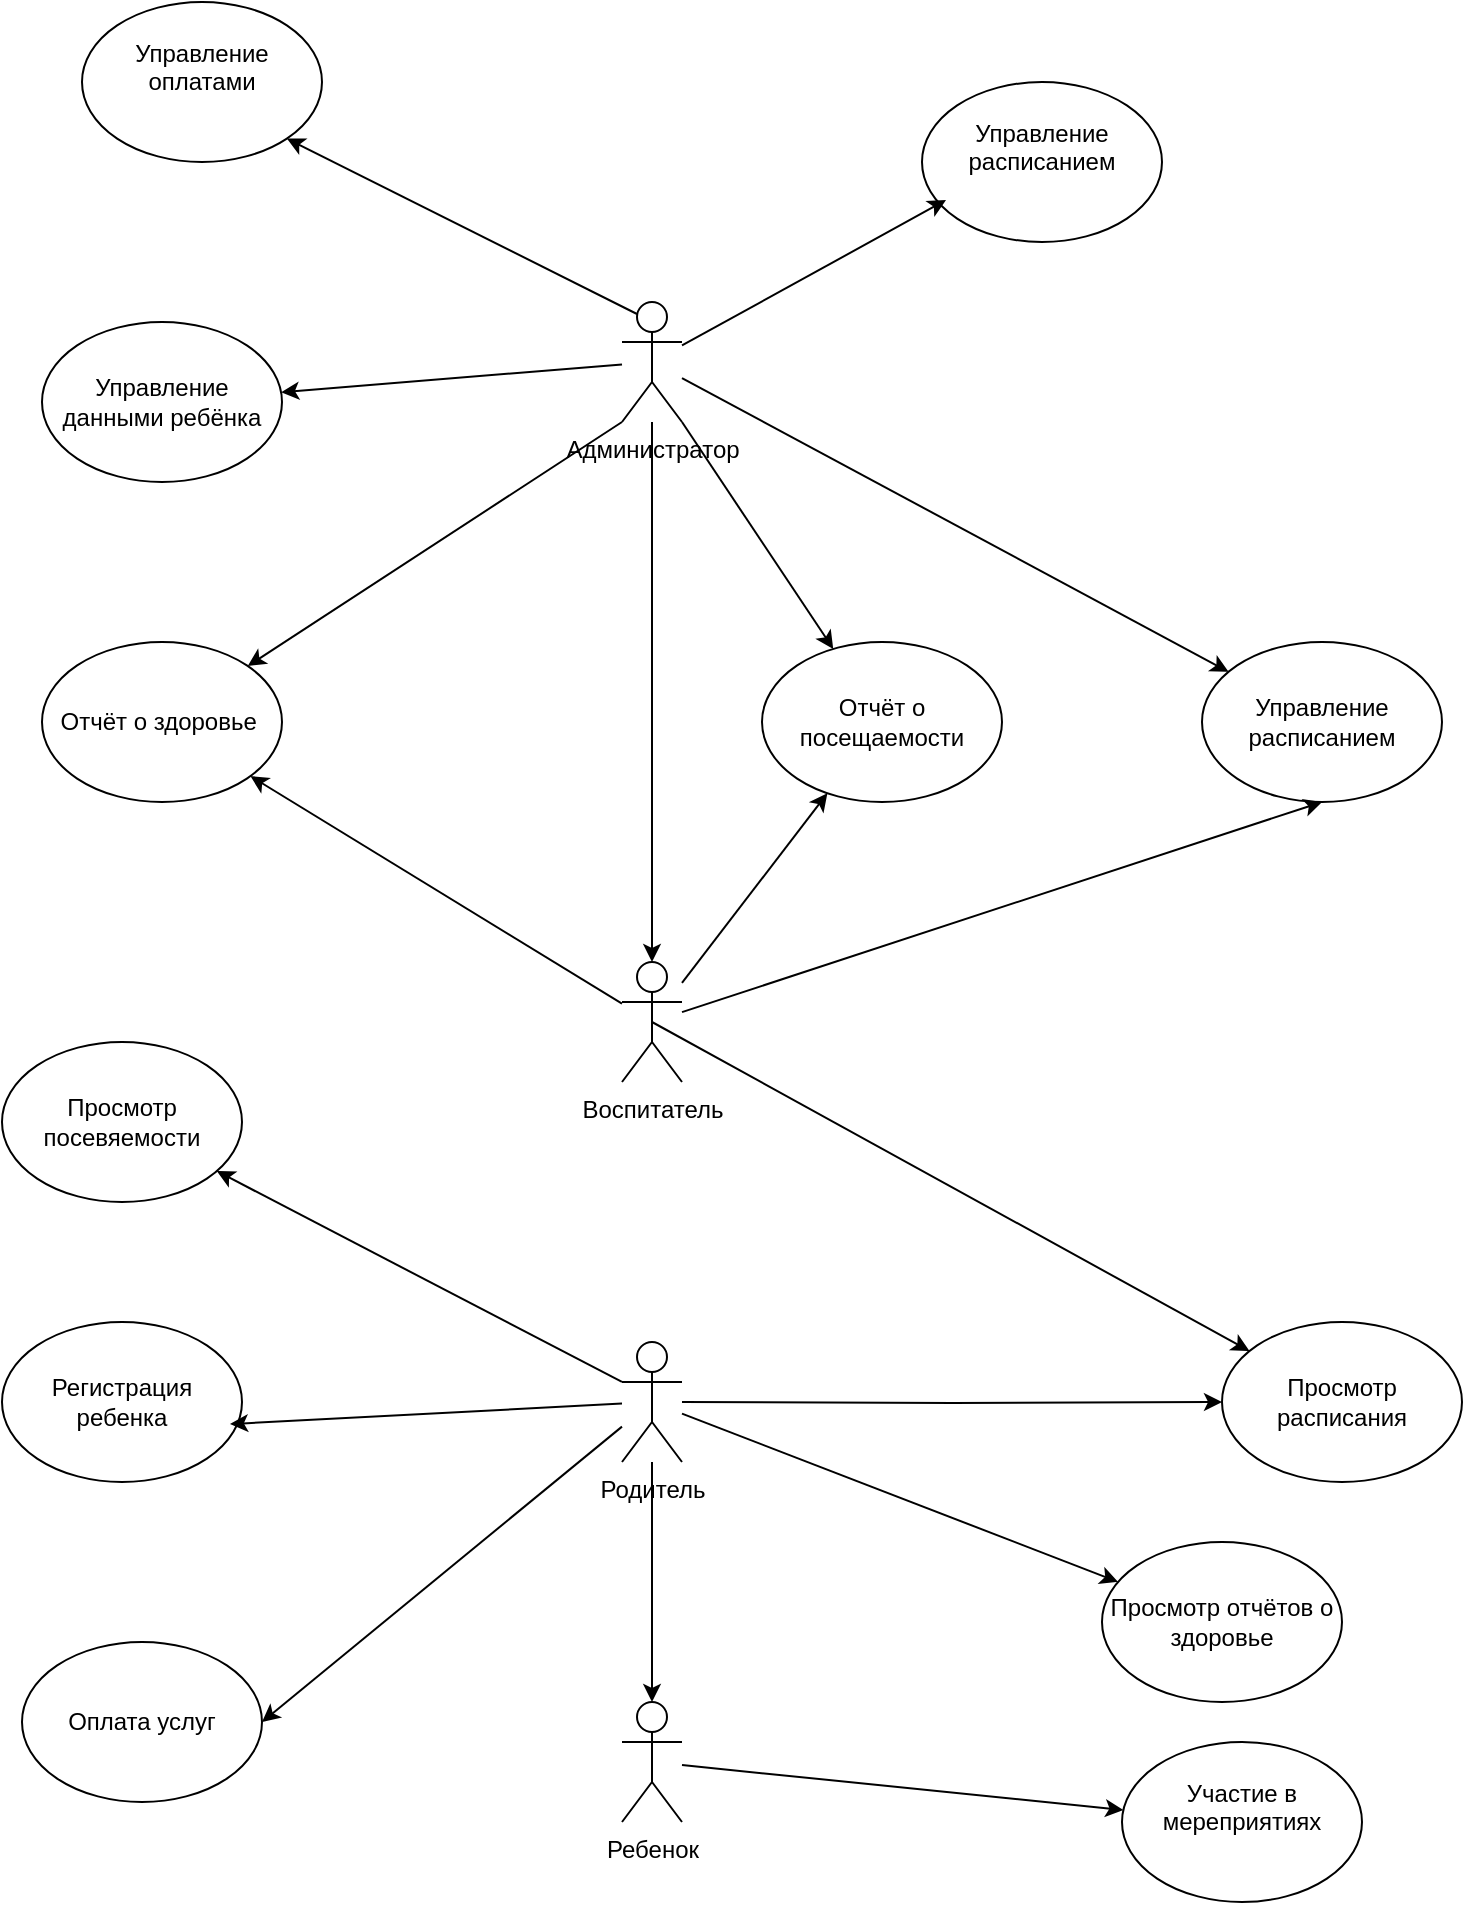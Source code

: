 <mxfile version="24.7.17">
  <diagram name="Страница — 1" id="JhYj_vD1oDHe3TchMerE">
    <mxGraphModel dx="2033" dy="1115" grid="1" gridSize="10" guides="1" tooltips="1" connect="1" arrows="1" fold="1" page="1" pageScale="1" pageWidth="827" pageHeight="1169" math="0" shadow="0">
      <root>
        <mxCell id="0" />
        <mxCell id="1" parent="0" />
        <mxCell id="gJASIYftODzr1YJiG5xK-2" value="Воспитатель" style="shape=umlActor;verticalLabelPosition=bottom;verticalAlign=top;html=1;outlineConnect=0;" vertex="1" parent="1">
          <mxGeometry x="360" y="640" width="30" height="60" as="geometry" />
        </mxCell>
        <mxCell id="gJASIYftODzr1YJiG5xK-6" value="Регистрация ребенка" style="ellipse;whiteSpace=wrap;html=1;" vertex="1" parent="1">
          <mxGeometry x="50" y="820" width="120" height="80" as="geometry" />
        </mxCell>
        <mxCell id="gJASIYftODzr1YJiG5xK-8" value="Оплата услуг" style="ellipse;whiteSpace=wrap;html=1;" vertex="1" parent="1">
          <mxGeometry x="60" y="980" width="120" height="80" as="geometry" />
        </mxCell>
        <mxCell id="gJASIYftODzr1YJiG5xK-9" value="Просмотр расписания" style="ellipse;whiteSpace=wrap;html=1;" vertex="1" parent="1">
          <mxGeometry x="660" y="820" width="120" height="80" as="geometry" />
        </mxCell>
        <mxCell id="gJASIYftODzr1YJiG5xK-10" value="Просмотр отчётов о здоровье" style="ellipse;whiteSpace=wrap;html=1;" vertex="1" parent="1">
          <mxGeometry x="600" y="930" width="120" height="80" as="geometry" />
        </mxCell>
        <mxCell id="gJASIYftODzr1YJiG5xK-11" value="Просмотр посевяемости" style="ellipse;whiteSpace=wrap;html=1;" vertex="1" parent="1">
          <mxGeometry x="50" y="680" width="120" height="80" as="geometry" />
        </mxCell>
        <mxCell id="gJASIYftODzr1YJiG5xK-20" style="edgeStyle=orthogonalEdgeStyle;rounded=0;orthogonalLoop=1;jettySize=auto;html=1;" edge="1" parent="1" target="gJASIYftODzr1YJiG5xK-9">
          <mxGeometry relative="1" as="geometry">
            <mxPoint x="390" y="860" as="sourcePoint" />
          </mxGeometry>
        </mxCell>
        <mxCell id="gJASIYftODzr1YJiG5xK-14" value="Родитель" style="shape=umlActor;verticalLabelPosition=bottom;verticalAlign=top;html=1;outlineConnect=0;" vertex="1" parent="1">
          <mxGeometry x="360" y="830" width="30" height="60" as="geometry" />
        </mxCell>
        <mxCell id="gJASIYftODzr1YJiG5xK-15" value="" style="endArrow=classic;html=1;rounded=0;exitX=0;exitY=0.333;exitDx=0;exitDy=0;exitPerimeter=0;" edge="1" parent="1" source="gJASIYftODzr1YJiG5xK-14" target="gJASIYftODzr1YJiG5xK-11">
          <mxGeometry width="50" height="50" relative="1" as="geometry">
            <mxPoint x="390" y="590" as="sourcePoint" />
            <mxPoint x="440" y="540" as="targetPoint" />
          </mxGeometry>
        </mxCell>
        <mxCell id="gJASIYftODzr1YJiG5xK-22" value="" style="endArrow=classic;html=1;rounded=0;entryX=0.95;entryY=0.638;entryDx=0;entryDy=0;entryPerimeter=0;" edge="1" parent="1" source="gJASIYftODzr1YJiG5xK-14" target="gJASIYftODzr1YJiG5xK-6">
          <mxGeometry width="50" height="50" relative="1" as="geometry">
            <mxPoint x="390" y="590" as="sourcePoint" />
            <mxPoint x="440" y="540" as="targetPoint" />
          </mxGeometry>
        </mxCell>
        <mxCell id="gJASIYftODzr1YJiG5xK-23" value="" style="endArrow=classic;html=1;rounded=0;entryX=1;entryY=0.5;entryDx=0;entryDy=0;" edge="1" parent="1" source="gJASIYftODzr1YJiG5xK-14" target="gJASIYftODzr1YJiG5xK-8">
          <mxGeometry width="50" height="50" relative="1" as="geometry">
            <mxPoint x="390" y="590" as="sourcePoint" />
            <mxPoint x="440" y="540" as="targetPoint" />
          </mxGeometry>
        </mxCell>
        <mxCell id="gJASIYftODzr1YJiG5xK-24" value="" style="endArrow=classic;html=1;rounded=0;" edge="1" parent="1" source="gJASIYftODzr1YJiG5xK-14" target="gJASIYftODzr1YJiG5xK-10">
          <mxGeometry width="50" height="50" relative="1" as="geometry">
            <mxPoint x="390" y="590" as="sourcePoint" />
            <mxPoint x="440" y="540" as="targetPoint" />
          </mxGeometry>
        </mxCell>
        <mxCell id="gJASIYftODzr1YJiG5xK-27" value="Отчёт о посещаемости" style="ellipse;whiteSpace=wrap;html=1;" vertex="1" parent="1">
          <mxGeometry x="430" y="480" width="120" height="80" as="geometry" />
        </mxCell>
        <mxCell id="gJASIYftODzr1YJiG5xK-29" value="" style="endArrow=classic;html=1;rounded=0;" edge="1" parent="1" source="gJASIYftODzr1YJiG5xK-2" target="gJASIYftODzr1YJiG5xK-27">
          <mxGeometry width="50" height="50" relative="1" as="geometry">
            <mxPoint x="390" y="590" as="sourcePoint" />
            <mxPoint x="440" y="540" as="targetPoint" />
          </mxGeometry>
        </mxCell>
        <mxCell id="gJASIYftODzr1YJiG5xK-30" value="Управление расписанием" style="ellipse;whiteSpace=wrap;html=1;" vertex="1" parent="1">
          <mxGeometry x="650" y="480" width="120" height="80" as="geometry" />
        </mxCell>
        <mxCell id="gJASIYftODzr1YJiG5xK-31" value="" style="endArrow=classic;html=1;rounded=0;entryX=0.5;entryY=1;entryDx=0;entryDy=0;" edge="1" parent="1" source="gJASIYftODzr1YJiG5xK-2" target="gJASIYftODzr1YJiG5xK-30">
          <mxGeometry width="50" height="50" relative="1" as="geometry">
            <mxPoint x="390" y="590" as="sourcePoint" />
            <mxPoint x="440" y="540" as="targetPoint" />
          </mxGeometry>
        </mxCell>
        <mxCell id="gJASIYftODzr1YJiG5xK-32" value="Отчёт о здоровье&amp;nbsp;" style="ellipse;whiteSpace=wrap;html=1;" vertex="1" parent="1">
          <mxGeometry x="70" y="480" width="120" height="80" as="geometry" />
        </mxCell>
        <mxCell id="gJASIYftODzr1YJiG5xK-33" value="" style="endArrow=classic;html=1;rounded=0;" edge="1" parent="1" source="gJASIYftODzr1YJiG5xK-2" target="gJASIYftODzr1YJiG5xK-32">
          <mxGeometry width="50" height="50" relative="1" as="geometry">
            <mxPoint x="360" y="660" as="sourcePoint" />
            <mxPoint x="440" y="540" as="targetPoint" />
          </mxGeometry>
        </mxCell>
        <mxCell id="gJASIYftODzr1YJiG5xK-35" value="Администратор" style="shape=umlActor;verticalLabelPosition=bottom;verticalAlign=top;html=1;outlineConnect=0;" vertex="1" parent="1">
          <mxGeometry x="360" y="310" width="30" height="60" as="geometry" />
        </mxCell>
        <mxCell id="gJASIYftODzr1YJiG5xK-36" value="" style="endArrow=classic;html=1;rounded=0;exitX=0.5;exitY=0.5;exitDx=0;exitDy=0;exitPerimeter=0;" edge="1" parent="1" source="gJASIYftODzr1YJiG5xK-2" target="gJASIYftODzr1YJiG5xK-9">
          <mxGeometry width="50" height="50" relative="1" as="geometry">
            <mxPoint x="390" y="590" as="sourcePoint" />
            <mxPoint x="440" y="540" as="targetPoint" />
          </mxGeometry>
        </mxCell>
        <mxCell id="gJASIYftODzr1YJiG5xK-37" value="Управление данными ребёнка" style="ellipse;whiteSpace=wrap;html=1;" vertex="1" parent="1">
          <mxGeometry x="70" y="320" width="120" height="80" as="geometry" />
        </mxCell>
        <mxCell id="gJASIYftODzr1YJiG5xK-38" value="" style="endArrow=classic;html=1;rounded=0;" edge="1" parent="1" source="gJASIYftODzr1YJiG5xK-35" target="gJASIYftODzr1YJiG5xK-37">
          <mxGeometry width="50" height="50" relative="1" as="geometry">
            <mxPoint x="390" y="590" as="sourcePoint" />
            <mxPoint x="440" y="540" as="targetPoint" />
          </mxGeometry>
        </mxCell>
        <mxCell id="gJASIYftODzr1YJiG5xK-40" value="" style="endArrow=classic;html=1;rounded=0;exitX=1;exitY=1;exitDx=0;exitDy=0;exitPerimeter=0;" edge="1" parent="1" source="gJASIYftODzr1YJiG5xK-35" target="gJASIYftODzr1YJiG5xK-27">
          <mxGeometry width="50" height="50" relative="1" as="geometry">
            <mxPoint x="390" y="590" as="sourcePoint" />
            <mxPoint x="440" y="540" as="targetPoint" />
          </mxGeometry>
        </mxCell>
        <mxCell id="gJASIYftODzr1YJiG5xK-41" value="" style="endArrow=classic;html=1;rounded=0;" edge="1" parent="1" source="gJASIYftODzr1YJiG5xK-35" target="gJASIYftODzr1YJiG5xK-30">
          <mxGeometry width="50" height="50" relative="1" as="geometry">
            <mxPoint x="390" y="590" as="sourcePoint" />
            <mxPoint x="440" y="540" as="targetPoint" />
          </mxGeometry>
        </mxCell>
        <mxCell id="gJASIYftODzr1YJiG5xK-42" value="" style="endArrow=classic;html=1;rounded=0;exitX=0;exitY=1;exitDx=0;exitDy=0;exitPerimeter=0;" edge="1" parent="1" source="gJASIYftODzr1YJiG5xK-35" target="gJASIYftODzr1YJiG5xK-32">
          <mxGeometry width="50" height="50" relative="1" as="geometry">
            <mxPoint x="390" y="590" as="sourcePoint" />
            <mxPoint x="440" y="540" as="targetPoint" />
          </mxGeometry>
        </mxCell>
        <mxCell id="gJASIYftODzr1YJiG5xK-43" value="Участие в мереприятиях&lt;div&gt;&lt;br&gt;&lt;/div&gt;" style="ellipse;whiteSpace=wrap;html=1;" vertex="1" parent="1">
          <mxGeometry x="610" y="1030" width="120" height="80" as="geometry" />
        </mxCell>
        <mxCell id="gJASIYftODzr1YJiG5xK-44" value="Управление расписанием&lt;div&gt;&lt;br&gt;&lt;/div&gt;" style="ellipse;whiteSpace=wrap;html=1;" vertex="1" parent="1">
          <mxGeometry x="510" y="200" width="120" height="80" as="geometry" />
        </mxCell>
        <mxCell id="gJASIYftODzr1YJiG5xK-47" value="" style="endArrow=classic;html=1;rounded=0;entryX=0.1;entryY=0.738;entryDx=0;entryDy=0;entryPerimeter=0;" edge="1" parent="1" source="gJASIYftODzr1YJiG5xK-35" target="gJASIYftODzr1YJiG5xK-44">
          <mxGeometry width="50" height="50" relative="1" as="geometry">
            <mxPoint x="390" y="590" as="sourcePoint" />
            <mxPoint x="440" y="540" as="targetPoint" />
          </mxGeometry>
        </mxCell>
        <mxCell id="gJASIYftODzr1YJiG5xK-49" value="Ребенок&lt;div&gt;&lt;br&gt;&lt;/div&gt;" style="shape=umlActor;verticalLabelPosition=bottom;verticalAlign=top;html=1;outlineConnect=0;" vertex="1" parent="1">
          <mxGeometry x="360" y="1010" width="30" height="60" as="geometry" />
        </mxCell>
        <mxCell id="gJASIYftODzr1YJiG5xK-50" value="" style="endArrow=classic;html=1;rounded=0;" edge="1" parent="1" source="gJASIYftODzr1YJiG5xK-49" target="gJASIYftODzr1YJiG5xK-43">
          <mxGeometry width="50" height="50" relative="1" as="geometry">
            <mxPoint x="390" y="590" as="sourcePoint" />
            <mxPoint x="440" y="540" as="targetPoint" />
          </mxGeometry>
        </mxCell>
        <mxCell id="gJASIYftODzr1YJiG5xK-52" value="" style="endArrow=classic;html=1;rounded=0;" edge="1" parent="1" source="gJASIYftODzr1YJiG5xK-14" target="gJASIYftODzr1YJiG5xK-49">
          <mxGeometry width="50" height="50" relative="1" as="geometry">
            <mxPoint x="390" y="590" as="sourcePoint" />
            <mxPoint x="440" y="540" as="targetPoint" />
          </mxGeometry>
        </mxCell>
        <mxCell id="gJASIYftODzr1YJiG5xK-53" value="" style="endArrow=classic;html=1;rounded=0;" edge="1" parent="1" source="gJASIYftODzr1YJiG5xK-35" target="gJASIYftODzr1YJiG5xK-2">
          <mxGeometry width="50" height="50" relative="1" as="geometry">
            <mxPoint x="390" y="590" as="sourcePoint" />
            <mxPoint x="440" y="540" as="targetPoint" />
          </mxGeometry>
        </mxCell>
        <mxCell id="gJASIYftODzr1YJiG5xK-54" value="Управление оплатами&lt;div&gt;&lt;br&gt;&lt;/div&gt;" style="ellipse;whiteSpace=wrap;html=1;" vertex="1" parent="1">
          <mxGeometry x="90" y="160" width="120" height="80" as="geometry" />
        </mxCell>
        <mxCell id="gJASIYftODzr1YJiG5xK-55" value="" style="endArrow=classic;html=1;rounded=0;exitX=0.25;exitY=0.1;exitDx=0;exitDy=0;exitPerimeter=0;entryX=1;entryY=1;entryDx=0;entryDy=0;" edge="1" parent="1" source="gJASIYftODzr1YJiG5xK-35" target="gJASIYftODzr1YJiG5xK-54">
          <mxGeometry width="50" height="50" relative="1" as="geometry">
            <mxPoint x="390" y="590" as="sourcePoint" />
            <mxPoint x="440" y="540" as="targetPoint" />
          </mxGeometry>
        </mxCell>
      </root>
    </mxGraphModel>
  </diagram>
</mxfile>
